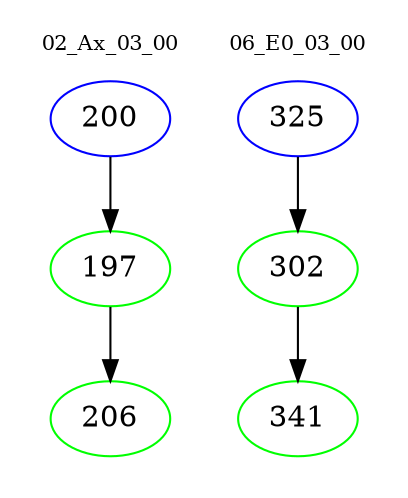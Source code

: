digraph{
subgraph cluster_0 {
color = white
label = "02_Ax_03_00";
fontsize=10;
T0_200 [label="200", color="blue"]
T0_200 -> T0_197 [color="black"]
T0_197 [label="197", color="green"]
T0_197 -> T0_206 [color="black"]
T0_206 [label="206", color="green"]
}
subgraph cluster_1 {
color = white
label = "06_E0_03_00";
fontsize=10;
T1_325 [label="325", color="blue"]
T1_325 -> T1_302 [color="black"]
T1_302 [label="302", color="green"]
T1_302 -> T1_341 [color="black"]
T1_341 [label="341", color="green"]
}
}
